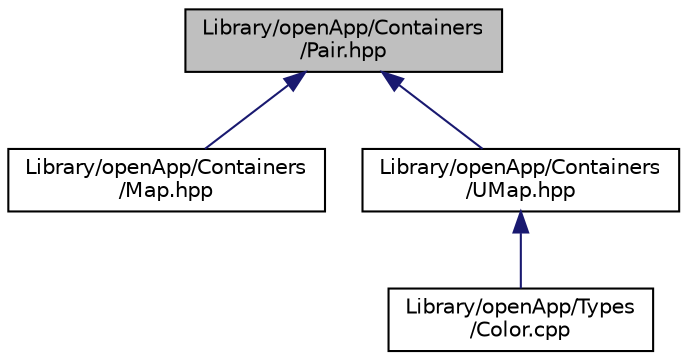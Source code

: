digraph "Library/openApp/Containers/Pair.hpp"
{
  edge [fontname="Helvetica",fontsize="10",labelfontname="Helvetica",labelfontsize="10"];
  node [fontname="Helvetica",fontsize="10",shape=record];
  Node1 [label="Library/openApp/Containers\l/Pair.hpp",height=0.2,width=0.4,color="black", fillcolor="grey75", style="filled", fontcolor="black"];
  Node1 -> Node2 [dir="back",color="midnightblue",fontsize="10",style="solid",fontname="Helvetica"];
  Node2 [label="Library/openApp/Containers\l/Map.hpp",height=0.2,width=0.4,color="black", fillcolor="white", style="filled",URL="$_map_8hpp.html"];
  Node1 -> Node3 [dir="back",color="midnightblue",fontsize="10",style="solid",fontname="Helvetica"];
  Node3 [label="Library/openApp/Containers\l/UMap.hpp",height=0.2,width=0.4,color="black", fillcolor="white", style="filled",URL="$_u_map_8hpp.html"];
  Node3 -> Node4 [dir="back",color="midnightblue",fontsize="10",style="solid",fontname="Helvetica"];
  Node4 [label="Library/openApp/Types\l/Color.cpp",height=0.2,width=0.4,color="black", fillcolor="white", style="filled",URL="$_color_8cpp.html"];
}
